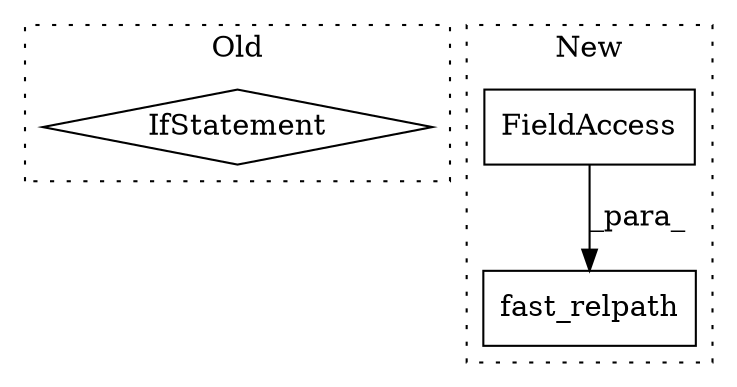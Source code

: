 digraph G {
subgraph cluster0 {
1 [label="IfStatement" a="25" s="5946" l="3" shape="diamond"];
label = "Old";
style="dotted";
}
subgraph cluster1 {
2 [label="fast_relpath" a="32" s="6452,6488" l="13,1" shape="box"];
3 [label="FieldAccess" a="22" s="6475" l="13" shape="box"];
label = "New";
style="dotted";
}
3 -> 2 [label="_para_"];
}